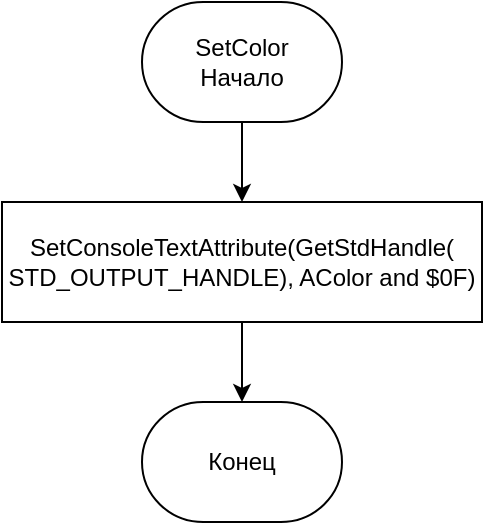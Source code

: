 <mxfile version="20.2.3" type="device"><diagram id="fWlTho3dzHEfrgQ6XDE3" name="Страница 1"><mxGraphModel dx="1052" dy="657" grid="1" gridSize="10" guides="1" tooltips="1" connect="1" arrows="1" fold="1" page="1" pageScale="1" pageWidth="827" pageHeight="1169" math="0" shadow="0"><root><mxCell id="0"/><mxCell id="1" parent="0"/><mxCell id="0KR38IkI0MaTri19PV5D-3" value="" style="edgeStyle=orthogonalEdgeStyle;rounded=0;orthogonalLoop=1;jettySize=auto;html=1;" edge="1" parent="1" source="0KR38IkI0MaTri19PV5D-1" target="0KR38IkI0MaTri19PV5D-2"><mxGeometry relative="1" as="geometry"/></mxCell><mxCell id="0KR38IkI0MaTri19PV5D-1" value="SetColor&lt;br&gt;Начало" style="strokeWidth=1;html=1;shape=mxgraph.flowchart.terminator;whiteSpace=wrap;" vertex="1" parent="1"><mxGeometry x="100" y="70" width="100" height="60" as="geometry"/></mxCell><mxCell id="0KR38IkI0MaTri19PV5D-5" value="" style="edgeStyle=orthogonalEdgeStyle;rounded=0;orthogonalLoop=1;jettySize=auto;html=1;" edge="1" parent="1" source="0KR38IkI0MaTri19PV5D-2" target="0KR38IkI0MaTri19PV5D-4"><mxGeometry relative="1" as="geometry"/></mxCell><mxCell id="0KR38IkI0MaTri19PV5D-2" value="SetConsoleTextAttribute(GetStdHandle(&lt;br&gt;STD_OUTPUT_HANDLE), AColor and $0F)" style="whiteSpace=wrap;html=1;strokeWidth=1;" vertex="1" parent="1"><mxGeometry x="30" y="170" width="240" height="60" as="geometry"/></mxCell><mxCell id="0KR38IkI0MaTri19PV5D-4" value="Конец" style="strokeWidth=1;html=1;shape=mxgraph.flowchart.terminator;whiteSpace=wrap;" vertex="1" parent="1"><mxGeometry x="100" y="270" width="100" height="60" as="geometry"/></mxCell></root></mxGraphModel></diagram></mxfile>